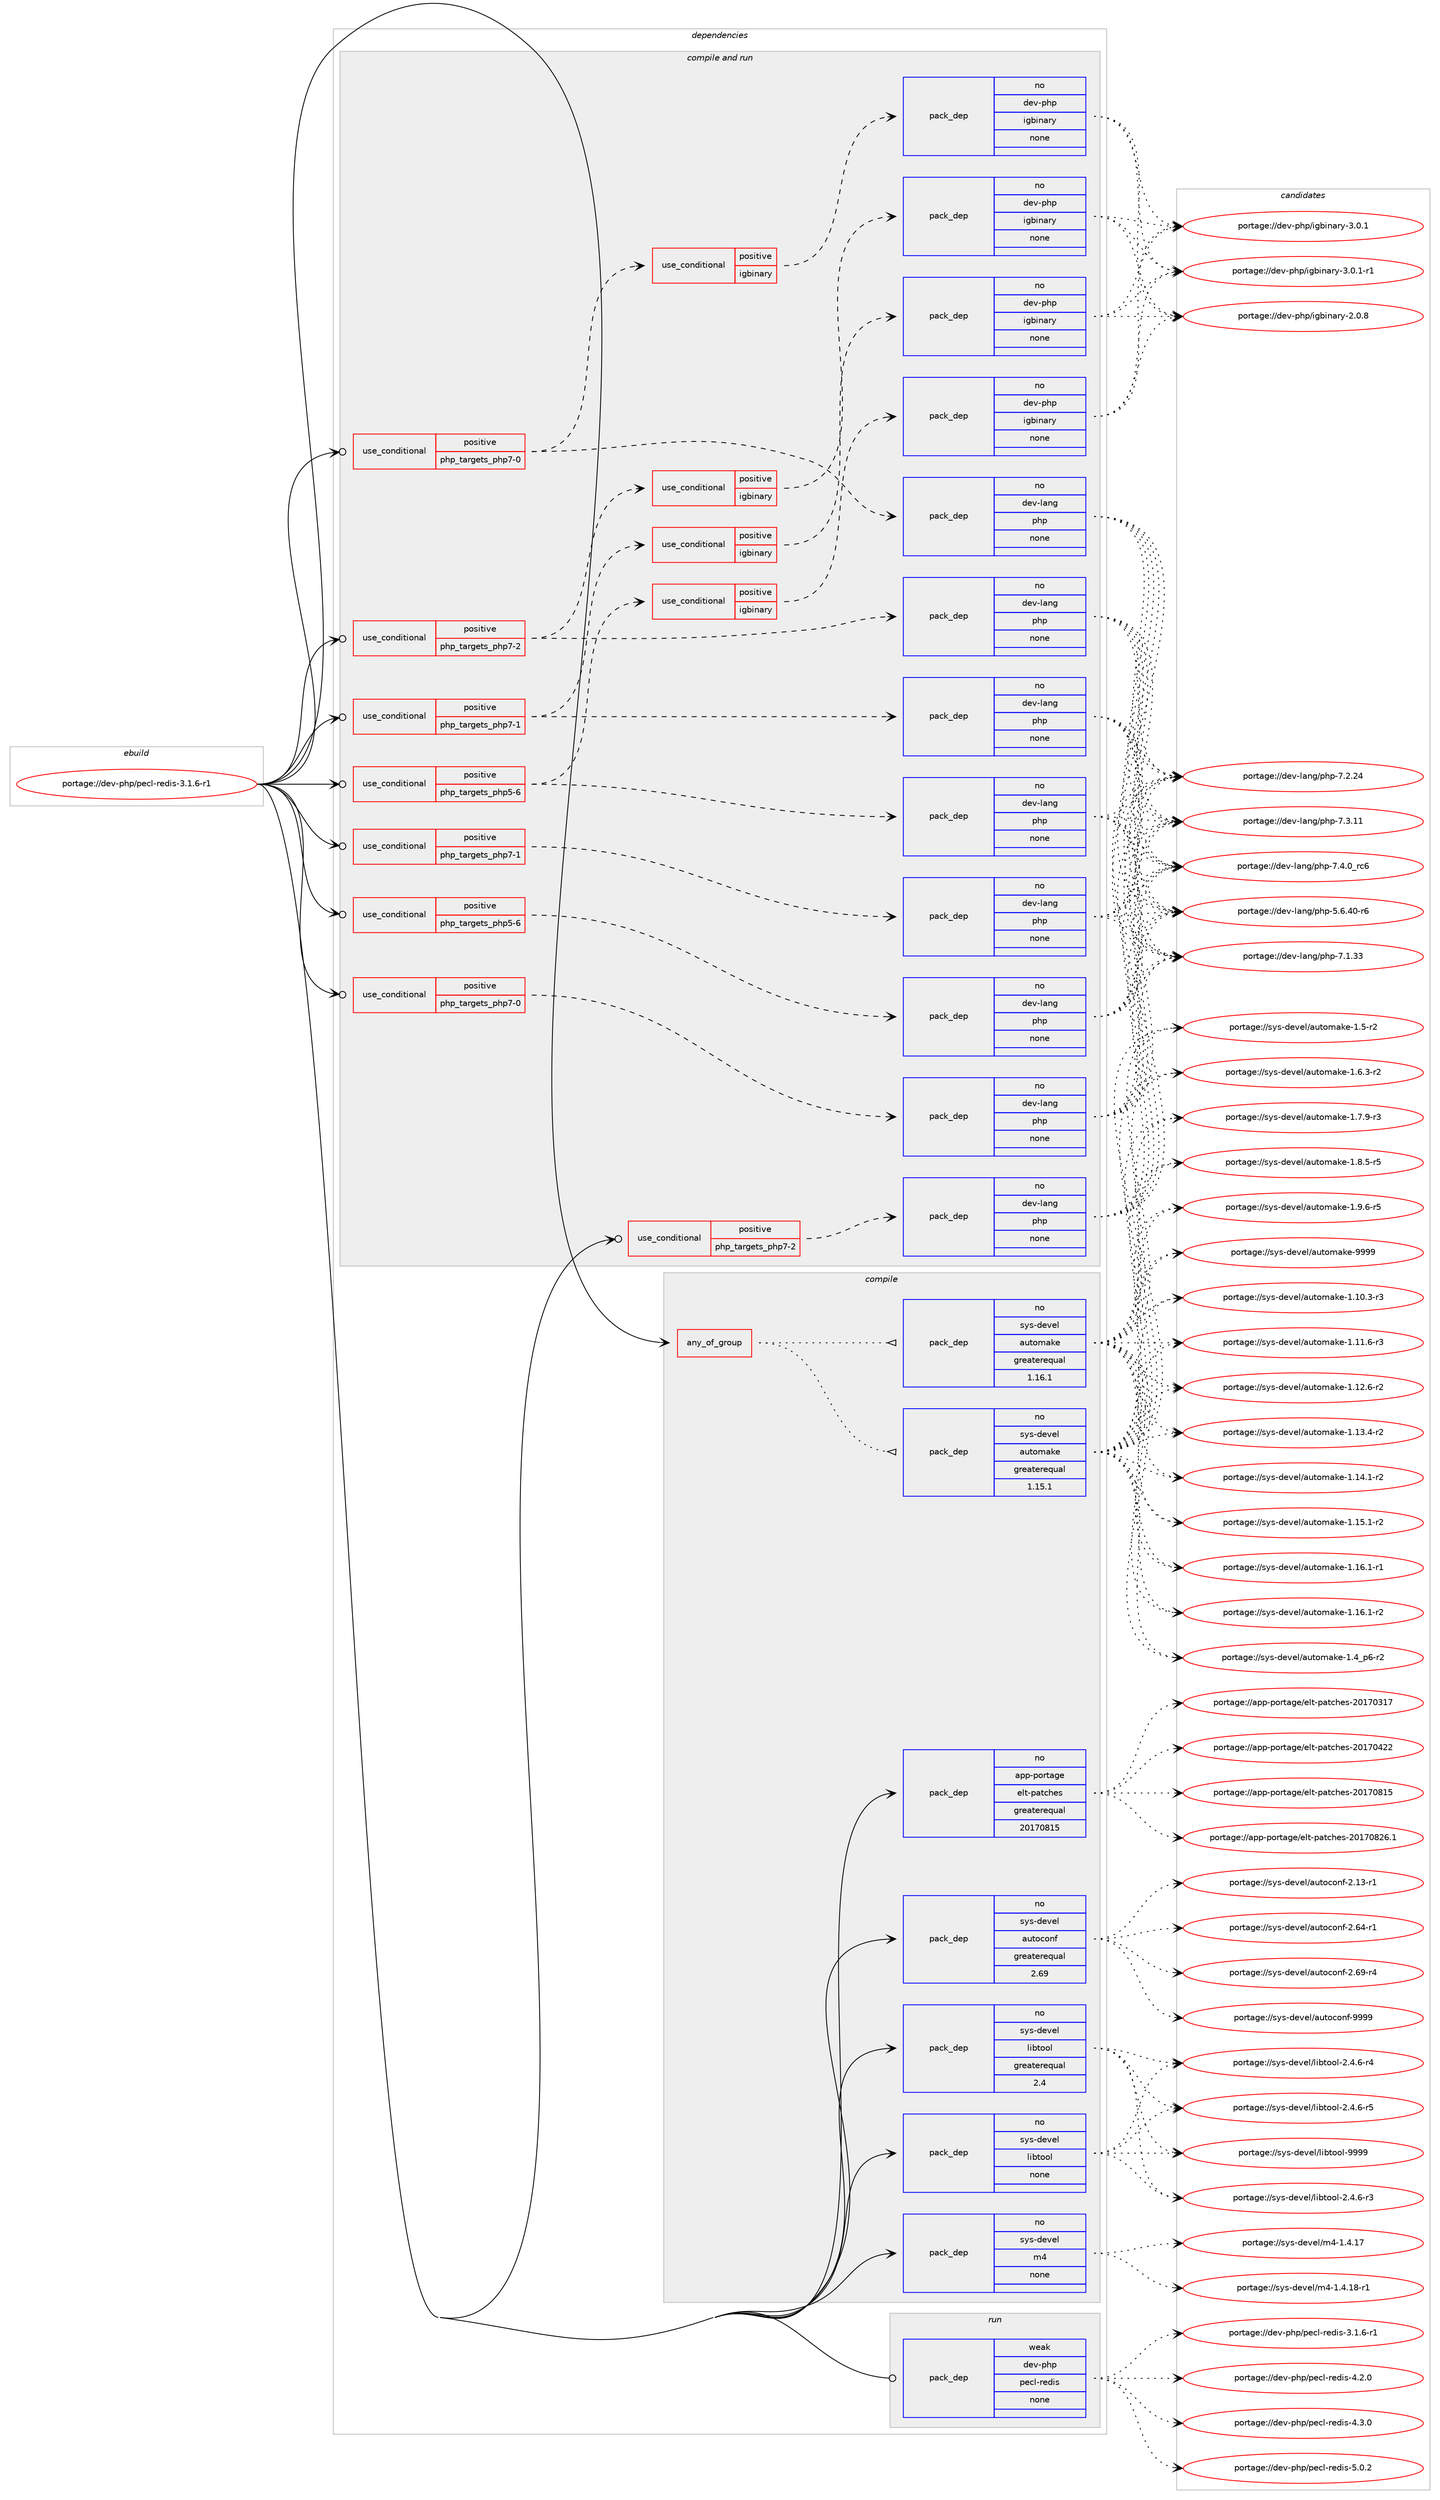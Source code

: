 digraph prolog {

# *************
# Graph options
# *************

newrank=true;
concentrate=true;
compound=true;
graph [rankdir=LR,fontname=Helvetica,fontsize=10,ranksep=1.5];#, ranksep=2.5, nodesep=0.2];
edge  [arrowhead=vee];
node  [fontname=Helvetica,fontsize=10];

# **********
# The ebuild
# **********

subgraph cluster_leftcol {
color=gray;
rank=same;
label=<<i>ebuild</i>>;
id [label="portage://dev-php/pecl-redis-3.1.6-r1", color=red, width=4, href="../dev-php/pecl-redis-3.1.6-r1.svg"];
}

# ****************
# The dependencies
# ****************

subgraph cluster_midcol {
color=gray;
label=<<i>dependencies</i>>;
subgraph cluster_compile {
fillcolor="#eeeeee";
style=filled;
label=<<i>compile</i>>;
subgraph any3199 {
dependency126012 [label=<<TABLE BORDER="0" CELLBORDER="1" CELLSPACING="0" CELLPADDING="4"><TR><TD CELLPADDING="10">any_of_group</TD></TR></TABLE>>, shape=none, color=red];subgraph pack98268 {
dependency126013 [label=<<TABLE BORDER="0" CELLBORDER="1" CELLSPACING="0" CELLPADDING="4" WIDTH="220"><TR><TD ROWSPAN="6" CELLPADDING="30">pack_dep</TD></TR><TR><TD WIDTH="110">no</TD></TR><TR><TD>sys-devel</TD></TR><TR><TD>automake</TD></TR><TR><TD>greaterequal</TD></TR><TR><TD>1.16.1</TD></TR></TABLE>>, shape=none, color=blue];
}
dependency126012:e -> dependency126013:w [weight=20,style="dotted",arrowhead="oinv"];
subgraph pack98269 {
dependency126014 [label=<<TABLE BORDER="0" CELLBORDER="1" CELLSPACING="0" CELLPADDING="4" WIDTH="220"><TR><TD ROWSPAN="6" CELLPADDING="30">pack_dep</TD></TR><TR><TD WIDTH="110">no</TD></TR><TR><TD>sys-devel</TD></TR><TR><TD>automake</TD></TR><TR><TD>greaterequal</TD></TR><TR><TD>1.15.1</TD></TR></TABLE>>, shape=none, color=blue];
}
dependency126012:e -> dependency126014:w [weight=20,style="dotted",arrowhead="oinv"];
}
id:e -> dependency126012:w [weight=20,style="solid",arrowhead="vee"];
subgraph pack98270 {
dependency126015 [label=<<TABLE BORDER="0" CELLBORDER="1" CELLSPACING="0" CELLPADDING="4" WIDTH="220"><TR><TD ROWSPAN="6" CELLPADDING="30">pack_dep</TD></TR><TR><TD WIDTH="110">no</TD></TR><TR><TD>app-portage</TD></TR><TR><TD>elt-patches</TD></TR><TR><TD>greaterequal</TD></TR><TR><TD>20170815</TD></TR></TABLE>>, shape=none, color=blue];
}
id:e -> dependency126015:w [weight=20,style="solid",arrowhead="vee"];
subgraph pack98271 {
dependency126016 [label=<<TABLE BORDER="0" CELLBORDER="1" CELLSPACING="0" CELLPADDING="4" WIDTH="220"><TR><TD ROWSPAN="6" CELLPADDING="30">pack_dep</TD></TR><TR><TD WIDTH="110">no</TD></TR><TR><TD>sys-devel</TD></TR><TR><TD>autoconf</TD></TR><TR><TD>greaterequal</TD></TR><TR><TD>2.69</TD></TR></TABLE>>, shape=none, color=blue];
}
id:e -> dependency126016:w [weight=20,style="solid",arrowhead="vee"];
subgraph pack98272 {
dependency126017 [label=<<TABLE BORDER="0" CELLBORDER="1" CELLSPACING="0" CELLPADDING="4" WIDTH="220"><TR><TD ROWSPAN="6" CELLPADDING="30">pack_dep</TD></TR><TR><TD WIDTH="110">no</TD></TR><TR><TD>sys-devel</TD></TR><TR><TD>libtool</TD></TR><TR><TD>greaterequal</TD></TR><TR><TD>2.4</TD></TR></TABLE>>, shape=none, color=blue];
}
id:e -> dependency126017:w [weight=20,style="solid",arrowhead="vee"];
subgraph pack98273 {
dependency126018 [label=<<TABLE BORDER="0" CELLBORDER="1" CELLSPACING="0" CELLPADDING="4" WIDTH="220"><TR><TD ROWSPAN="6" CELLPADDING="30">pack_dep</TD></TR><TR><TD WIDTH="110">no</TD></TR><TR><TD>sys-devel</TD></TR><TR><TD>libtool</TD></TR><TR><TD>none</TD></TR><TR><TD></TD></TR></TABLE>>, shape=none, color=blue];
}
id:e -> dependency126018:w [weight=20,style="solid",arrowhead="vee"];
subgraph pack98274 {
dependency126019 [label=<<TABLE BORDER="0" CELLBORDER="1" CELLSPACING="0" CELLPADDING="4" WIDTH="220"><TR><TD ROWSPAN="6" CELLPADDING="30">pack_dep</TD></TR><TR><TD WIDTH="110">no</TD></TR><TR><TD>sys-devel</TD></TR><TR><TD>m4</TD></TR><TR><TD>none</TD></TR><TR><TD></TD></TR></TABLE>>, shape=none, color=blue];
}
id:e -> dependency126019:w [weight=20,style="solid",arrowhead="vee"];
}
subgraph cluster_compileandrun {
fillcolor="#eeeeee";
style=filled;
label=<<i>compile and run</i>>;
subgraph cond24480 {
dependency126020 [label=<<TABLE BORDER="0" CELLBORDER="1" CELLSPACING="0" CELLPADDING="4"><TR><TD ROWSPAN="3" CELLPADDING="10">use_conditional</TD></TR><TR><TD>positive</TD></TR><TR><TD>php_targets_php5-6</TD></TR></TABLE>>, shape=none, color=red];
subgraph pack98275 {
dependency126021 [label=<<TABLE BORDER="0" CELLBORDER="1" CELLSPACING="0" CELLPADDING="4" WIDTH="220"><TR><TD ROWSPAN="6" CELLPADDING="30">pack_dep</TD></TR><TR><TD WIDTH="110">no</TD></TR><TR><TD>dev-lang</TD></TR><TR><TD>php</TD></TR><TR><TD>none</TD></TR><TR><TD></TD></TR></TABLE>>, shape=none, color=blue];
}
dependency126020:e -> dependency126021:w [weight=20,style="dashed",arrowhead="vee"];
}
id:e -> dependency126020:w [weight=20,style="solid",arrowhead="odotvee"];
subgraph cond24481 {
dependency126022 [label=<<TABLE BORDER="0" CELLBORDER="1" CELLSPACING="0" CELLPADDING="4"><TR><TD ROWSPAN="3" CELLPADDING="10">use_conditional</TD></TR><TR><TD>positive</TD></TR><TR><TD>php_targets_php5-6</TD></TR></TABLE>>, shape=none, color=red];
subgraph pack98276 {
dependency126023 [label=<<TABLE BORDER="0" CELLBORDER="1" CELLSPACING="0" CELLPADDING="4" WIDTH="220"><TR><TD ROWSPAN="6" CELLPADDING="30">pack_dep</TD></TR><TR><TD WIDTH="110">no</TD></TR><TR><TD>dev-lang</TD></TR><TR><TD>php</TD></TR><TR><TD>none</TD></TR><TR><TD></TD></TR></TABLE>>, shape=none, color=blue];
}
dependency126022:e -> dependency126023:w [weight=20,style="dashed",arrowhead="vee"];
subgraph cond24482 {
dependency126024 [label=<<TABLE BORDER="0" CELLBORDER="1" CELLSPACING="0" CELLPADDING="4"><TR><TD ROWSPAN="3" CELLPADDING="10">use_conditional</TD></TR><TR><TD>positive</TD></TR><TR><TD>igbinary</TD></TR></TABLE>>, shape=none, color=red];
subgraph pack98277 {
dependency126025 [label=<<TABLE BORDER="0" CELLBORDER="1" CELLSPACING="0" CELLPADDING="4" WIDTH="220"><TR><TD ROWSPAN="6" CELLPADDING="30">pack_dep</TD></TR><TR><TD WIDTH="110">no</TD></TR><TR><TD>dev-php</TD></TR><TR><TD>igbinary</TD></TR><TR><TD>none</TD></TR><TR><TD></TD></TR></TABLE>>, shape=none, color=blue];
}
dependency126024:e -> dependency126025:w [weight=20,style="dashed",arrowhead="vee"];
}
dependency126022:e -> dependency126024:w [weight=20,style="dashed",arrowhead="vee"];
}
id:e -> dependency126022:w [weight=20,style="solid",arrowhead="odotvee"];
subgraph cond24483 {
dependency126026 [label=<<TABLE BORDER="0" CELLBORDER="1" CELLSPACING="0" CELLPADDING="4"><TR><TD ROWSPAN="3" CELLPADDING="10">use_conditional</TD></TR><TR><TD>positive</TD></TR><TR><TD>php_targets_php7-0</TD></TR></TABLE>>, shape=none, color=red];
subgraph pack98278 {
dependency126027 [label=<<TABLE BORDER="0" CELLBORDER="1" CELLSPACING="0" CELLPADDING="4" WIDTH="220"><TR><TD ROWSPAN="6" CELLPADDING="30">pack_dep</TD></TR><TR><TD WIDTH="110">no</TD></TR><TR><TD>dev-lang</TD></TR><TR><TD>php</TD></TR><TR><TD>none</TD></TR><TR><TD></TD></TR></TABLE>>, shape=none, color=blue];
}
dependency126026:e -> dependency126027:w [weight=20,style="dashed",arrowhead="vee"];
}
id:e -> dependency126026:w [weight=20,style="solid",arrowhead="odotvee"];
subgraph cond24484 {
dependency126028 [label=<<TABLE BORDER="0" CELLBORDER="1" CELLSPACING="0" CELLPADDING="4"><TR><TD ROWSPAN="3" CELLPADDING="10">use_conditional</TD></TR><TR><TD>positive</TD></TR><TR><TD>php_targets_php7-0</TD></TR></TABLE>>, shape=none, color=red];
subgraph pack98279 {
dependency126029 [label=<<TABLE BORDER="0" CELLBORDER="1" CELLSPACING="0" CELLPADDING="4" WIDTH="220"><TR><TD ROWSPAN="6" CELLPADDING="30">pack_dep</TD></TR><TR><TD WIDTH="110">no</TD></TR><TR><TD>dev-lang</TD></TR><TR><TD>php</TD></TR><TR><TD>none</TD></TR><TR><TD></TD></TR></TABLE>>, shape=none, color=blue];
}
dependency126028:e -> dependency126029:w [weight=20,style="dashed",arrowhead="vee"];
subgraph cond24485 {
dependency126030 [label=<<TABLE BORDER="0" CELLBORDER="1" CELLSPACING="0" CELLPADDING="4"><TR><TD ROWSPAN="3" CELLPADDING="10">use_conditional</TD></TR><TR><TD>positive</TD></TR><TR><TD>igbinary</TD></TR></TABLE>>, shape=none, color=red];
subgraph pack98280 {
dependency126031 [label=<<TABLE BORDER="0" CELLBORDER="1" CELLSPACING="0" CELLPADDING="4" WIDTH="220"><TR><TD ROWSPAN="6" CELLPADDING="30">pack_dep</TD></TR><TR><TD WIDTH="110">no</TD></TR><TR><TD>dev-php</TD></TR><TR><TD>igbinary</TD></TR><TR><TD>none</TD></TR><TR><TD></TD></TR></TABLE>>, shape=none, color=blue];
}
dependency126030:e -> dependency126031:w [weight=20,style="dashed",arrowhead="vee"];
}
dependency126028:e -> dependency126030:w [weight=20,style="dashed",arrowhead="vee"];
}
id:e -> dependency126028:w [weight=20,style="solid",arrowhead="odotvee"];
subgraph cond24486 {
dependency126032 [label=<<TABLE BORDER="0" CELLBORDER="1" CELLSPACING="0" CELLPADDING="4"><TR><TD ROWSPAN="3" CELLPADDING="10">use_conditional</TD></TR><TR><TD>positive</TD></TR><TR><TD>php_targets_php7-1</TD></TR></TABLE>>, shape=none, color=red];
subgraph pack98281 {
dependency126033 [label=<<TABLE BORDER="0" CELLBORDER="1" CELLSPACING="0" CELLPADDING="4" WIDTH="220"><TR><TD ROWSPAN="6" CELLPADDING="30">pack_dep</TD></TR><TR><TD WIDTH="110">no</TD></TR><TR><TD>dev-lang</TD></TR><TR><TD>php</TD></TR><TR><TD>none</TD></TR><TR><TD></TD></TR></TABLE>>, shape=none, color=blue];
}
dependency126032:e -> dependency126033:w [weight=20,style="dashed",arrowhead="vee"];
}
id:e -> dependency126032:w [weight=20,style="solid",arrowhead="odotvee"];
subgraph cond24487 {
dependency126034 [label=<<TABLE BORDER="0" CELLBORDER="1" CELLSPACING="0" CELLPADDING="4"><TR><TD ROWSPAN="3" CELLPADDING="10">use_conditional</TD></TR><TR><TD>positive</TD></TR><TR><TD>php_targets_php7-1</TD></TR></TABLE>>, shape=none, color=red];
subgraph pack98282 {
dependency126035 [label=<<TABLE BORDER="0" CELLBORDER="1" CELLSPACING="0" CELLPADDING="4" WIDTH="220"><TR><TD ROWSPAN="6" CELLPADDING="30">pack_dep</TD></TR><TR><TD WIDTH="110">no</TD></TR><TR><TD>dev-lang</TD></TR><TR><TD>php</TD></TR><TR><TD>none</TD></TR><TR><TD></TD></TR></TABLE>>, shape=none, color=blue];
}
dependency126034:e -> dependency126035:w [weight=20,style="dashed",arrowhead="vee"];
subgraph cond24488 {
dependency126036 [label=<<TABLE BORDER="0" CELLBORDER="1" CELLSPACING="0" CELLPADDING="4"><TR><TD ROWSPAN="3" CELLPADDING="10">use_conditional</TD></TR><TR><TD>positive</TD></TR><TR><TD>igbinary</TD></TR></TABLE>>, shape=none, color=red];
subgraph pack98283 {
dependency126037 [label=<<TABLE BORDER="0" CELLBORDER="1" CELLSPACING="0" CELLPADDING="4" WIDTH="220"><TR><TD ROWSPAN="6" CELLPADDING="30">pack_dep</TD></TR><TR><TD WIDTH="110">no</TD></TR><TR><TD>dev-php</TD></TR><TR><TD>igbinary</TD></TR><TR><TD>none</TD></TR><TR><TD></TD></TR></TABLE>>, shape=none, color=blue];
}
dependency126036:e -> dependency126037:w [weight=20,style="dashed",arrowhead="vee"];
}
dependency126034:e -> dependency126036:w [weight=20,style="dashed",arrowhead="vee"];
}
id:e -> dependency126034:w [weight=20,style="solid",arrowhead="odotvee"];
subgraph cond24489 {
dependency126038 [label=<<TABLE BORDER="0" CELLBORDER="1" CELLSPACING="0" CELLPADDING="4"><TR><TD ROWSPAN="3" CELLPADDING="10">use_conditional</TD></TR><TR><TD>positive</TD></TR><TR><TD>php_targets_php7-2</TD></TR></TABLE>>, shape=none, color=red];
subgraph pack98284 {
dependency126039 [label=<<TABLE BORDER="0" CELLBORDER="1" CELLSPACING="0" CELLPADDING="4" WIDTH="220"><TR><TD ROWSPAN="6" CELLPADDING="30">pack_dep</TD></TR><TR><TD WIDTH="110">no</TD></TR><TR><TD>dev-lang</TD></TR><TR><TD>php</TD></TR><TR><TD>none</TD></TR><TR><TD></TD></TR></TABLE>>, shape=none, color=blue];
}
dependency126038:e -> dependency126039:w [weight=20,style="dashed",arrowhead="vee"];
}
id:e -> dependency126038:w [weight=20,style="solid",arrowhead="odotvee"];
subgraph cond24490 {
dependency126040 [label=<<TABLE BORDER="0" CELLBORDER="1" CELLSPACING="0" CELLPADDING="4"><TR><TD ROWSPAN="3" CELLPADDING="10">use_conditional</TD></TR><TR><TD>positive</TD></TR><TR><TD>php_targets_php7-2</TD></TR></TABLE>>, shape=none, color=red];
subgraph pack98285 {
dependency126041 [label=<<TABLE BORDER="0" CELLBORDER="1" CELLSPACING="0" CELLPADDING="4" WIDTH="220"><TR><TD ROWSPAN="6" CELLPADDING="30">pack_dep</TD></TR><TR><TD WIDTH="110">no</TD></TR><TR><TD>dev-lang</TD></TR><TR><TD>php</TD></TR><TR><TD>none</TD></TR><TR><TD></TD></TR></TABLE>>, shape=none, color=blue];
}
dependency126040:e -> dependency126041:w [weight=20,style="dashed",arrowhead="vee"];
subgraph cond24491 {
dependency126042 [label=<<TABLE BORDER="0" CELLBORDER="1" CELLSPACING="0" CELLPADDING="4"><TR><TD ROWSPAN="3" CELLPADDING="10">use_conditional</TD></TR><TR><TD>positive</TD></TR><TR><TD>igbinary</TD></TR></TABLE>>, shape=none, color=red];
subgraph pack98286 {
dependency126043 [label=<<TABLE BORDER="0" CELLBORDER="1" CELLSPACING="0" CELLPADDING="4" WIDTH="220"><TR><TD ROWSPAN="6" CELLPADDING="30">pack_dep</TD></TR><TR><TD WIDTH="110">no</TD></TR><TR><TD>dev-php</TD></TR><TR><TD>igbinary</TD></TR><TR><TD>none</TD></TR><TR><TD></TD></TR></TABLE>>, shape=none, color=blue];
}
dependency126042:e -> dependency126043:w [weight=20,style="dashed",arrowhead="vee"];
}
dependency126040:e -> dependency126042:w [weight=20,style="dashed",arrowhead="vee"];
}
id:e -> dependency126040:w [weight=20,style="solid",arrowhead="odotvee"];
}
subgraph cluster_run {
fillcolor="#eeeeee";
style=filled;
label=<<i>run</i>>;
subgraph pack98287 {
dependency126044 [label=<<TABLE BORDER="0" CELLBORDER="1" CELLSPACING="0" CELLPADDING="4" WIDTH="220"><TR><TD ROWSPAN="6" CELLPADDING="30">pack_dep</TD></TR><TR><TD WIDTH="110">weak</TD></TR><TR><TD>dev-php</TD></TR><TR><TD>pecl-redis</TD></TR><TR><TD>none</TD></TR><TR><TD></TD></TR></TABLE>>, shape=none, color=blue];
}
id:e -> dependency126044:w [weight=20,style="solid",arrowhead="odot"];
}
}

# **************
# The candidates
# **************

subgraph cluster_choices {
rank=same;
color=gray;
label=<<i>candidates</i>>;

subgraph choice98268 {
color=black;
nodesep=1;
choiceportage11512111545100101118101108479711711611110997107101454946494846514511451 [label="portage://sys-devel/automake-1.10.3-r3", color=red, width=4,href="../sys-devel/automake-1.10.3-r3.svg"];
choiceportage11512111545100101118101108479711711611110997107101454946494946544511451 [label="portage://sys-devel/automake-1.11.6-r3", color=red, width=4,href="../sys-devel/automake-1.11.6-r3.svg"];
choiceportage11512111545100101118101108479711711611110997107101454946495046544511450 [label="portage://sys-devel/automake-1.12.6-r2", color=red, width=4,href="../sys-devel/automake-1.12.6-r2.svg"];
choiceportage11512111545100101118101108479711711611110997107101454946495146524511450 [label="portage://sys-devel/automake-1.13.4-r2", color=red, width=4,href="../sys-devel/automake-1.13.4-r2.svg"];
choiceportage11512111545100101118101108479711711611110997107101454946495246494511450 [label="portage://sys-devel/automake-1.14.1-r2", color=red, width=4,href="../sys-devel/automake-1.14.1-r2.svg"];
choiceportage11512111545100101118101108479711711611110997107101454946495346494511450 [label="portage://sys-devel/automake-1.15.1-r2", color=red, width=4,href="../sys-devel/automake-1.15.1-r2.svg"];
choiceportage11512111545100101118101108479711711611110997107101454946495446494511449 [label="portage://sys-devel/automake-1.16.1-r1", color=red, width=4,href="../sys-devel/automake-1.16.1-r1.svg"];
choiceportage11512111545100101118101108479711711611110997107101454946495446494511450 [label="portage://sys-devel/automake-1.16.1-r2", color=red, width=4,href="../sys-devel/automake-1.16.1-r2.svg"];
choiceportage115121115451001011181011084797117116111109971071014549465295112544511450 [label="portage://sys-devel/automake-1.4_p6-r2", color=red, width=4,href="../sys-devel/automake-1.4_p6-r2.svg"];
choiceportage11512111545100101118101108479711711611110997107101454946534511450 [label="portage://sys-devel/automake-1.5-r2", color=red, width=4,href="../sys-devel/automake-1.5-r2.svg"];
choiceportage115121115451001011181011084797117116111109971071014549465446514511450 [label="portage://sys-devel/automake-1.6.3-r2", color=red, width=4,href="../sys-devel/automake-1.6.3-r2.svg"];
choiceportage115121115451001011181011084797117116111109971071014549465546574511451 [label="portage://sys-devel/automake-1.7.9-r3", color=red, width=4,href="../sys-devel/automake-1.7.9-r3.svg"];
choiceportage115121115451001011181011084797117116111109971071014549465646534511453 [label="portage://sys-devel/automake-1.8.5-r5", color=red, width=4,href="../sys-devel/automake-1.8.5-r5.svg"];
choiceportage115121115451001011181011084797117116111109971071014549465746544511453 [label="portage://sys-devel/automake-1.9.6-r5", color=red, width=4,href="../sys-devel/automake-1.9.6-r5.svg"];
choiceportage115121115451001011181011084797117116111109971071014557575757 [label="portage://sys-devel/automake-9999", color=red, width=4,href="../sys-devel/automake-9999.svg"];
dependency126013:e -> choiceportage11512111545100101118101108479711711611110997107101454946494846514511451:w [style=dotted,weight="100"];
dependency126013:e -> choiceportage11512111545100101118101108479711711611110997107101454946494946544511451:w [style=dotted,weight="100"];
dependency126013:e -> choiceportage11512111545100101118101108479711711611110997107101454946495046544511450:w [style=dotted,weight="100"];
dependency126013:e -> choiceportage11512111545100101118101108479711711611110997107101454946495146524511450:w [style=dotted,weight="100"];
dependency126013:e -> choiceportage11512111545100101118101108479711711611110997107101454946495246494511450:w [style=dotted,weight="100"];
dependency126013:e -> choiceportage11512111545100101118101108479711711611110997107101454946495346494511450:w [style=dotted,weight="100"];
dependency126013:e -> choiceportage11512111545100101118101108479711711611110997107101454946495446494511449:w [style=dotted,weight="100"];
dependency126013:e -> choiceportage11512111545100101118101108479711711611110997107101454946495446494511450:w [style=dotted,weight="100"];
dependency126013:e -> choiceportage115121115451001011181011084797117116111109971071014549465295112544511450:w [style=dotted,weight="100"];
dependency126013:e -> choiceportage11512111545100101118101108479711711611110997107101454946534511450:w [style=dotted,weight="100"];
dependency126013:e -> choiceportage115121115451001011181011084797117116111109971071014549465446514511450:w [style=dotted,weight="100"];
dependency126013:e -> choiceportage115121115451001011181011084797117116111109971071014549465546574511451:w [style=dotted,weight="100"];
dependency126013:e -> choiceportage115121115451001011181011084797117116111109971071014549465646534511453:w [style=dotted,weight="100"];
dependency126013:e -> choiceportage115121115451001011181011084797117116111109971071014549465746544511453:w [style=dotted,weight="100"];
dependency126013:e -> choiceportage115121115451001011181011084797117116111109971071014557575757:w [style=dotted,weight="100"];
}
subgraph choice98269 {
color=black;
nodesep=1;
choiceportage11512111545100101118101108479711711611110997107101454946494846514511451 [label="portage://sys-devel/automake-1.10.3-r3", color=red, width=4,href="../sys-devel/automake-1.10.3-r3.svg"];
choiceportage11512111545100101118101108479711711611110997107101454946494946544511451 [label="portage://sys-devel/automake-1.11.6-r3", color=red, width=4,href="../sys-devel/automake-1.11.6-r3.svg"];
choiceportage11512111545100101118101108479711711611110997107101454946495046544511450 [label="portage://sys-devel/automake-1.12.6-r2", color=red, width=4,href="../sys-devel/automake-1.12.6-r2.svg"];
choiceportage11512111545100101118101108479711711611110997107101454946495146524511450 [label="portage://sys-devel/automake-1.13.4-r2", color=red, width=4,href="../sys-devel/automake-1.13.4-r2.svg"];
choiceportage11512111545100101118101108479711711611110997107101454946495246494511450 [label="portage://sys-devel/automake-1.14.1-r2", color=red, width=4,href="../sys-devel/automake-1.14.1-r2.svg"];
choiceportage11512111545100101118101108479711711611110997107101454946495346494511450 [label="portage://sys-devel/automake-1.15.1-r2", color=red, width=4,href="../sys-devel/automake-1.15.1-r2.svg"];
choiceportage11512111545100101118101108479711711611110997107101454946495446494511449 [label="portage://sys-devel/automake-1.16.1-r1", color=red, width=4,href="../sys-devel/automake-1.16.1-r1.svg"];
choiceportage11512111545100101118101108479711711611110997107101454946495446494511450 [label="portage://sys-devel/automake-1.16.1-r2", color=red, width=4,href="../sys-devel/automake-1.16.1-r2.svg"];
choiceportage115121115451001011181011084797117116111109971071014549465295112544511450 [label="portage://sys-devel/automake-1.4_p6-r2", color=red, width=4,href="../sys-devel/automake-1.4_p6-r2.svg"];
choiceportage11512111545100101118101108479711711611110997107101454946534511450 [label="portage://sys-devel/automake-1.5-r2", color=red, width=4,href="../sys-devel/automake-1.5-r2.svg"];
choiceportage115121115451001011181011084797117116111109971071014549465446514511450 [label="portage://sys-devel/automake-1.6.3-r2", color=red, width=4,href="../sys-devel/automake-1.6.3-r2.svg"];
choiceportage115121115451001011181011084797117116111109971071014549465546574511451 [label="portage://sys-devel/automake-1.7.9-r3", color=red, width=4,href="../sys-devel/automake-1.7.9-r3.svg"];
choiceportage115121115451001011181011084797117116111109971071014549465646534511453 [label="portage://sys-devel/automake-1.8.5-r5", color=red, width=4,href="../sys-devel/automake-1.8.5-r5.svg"];
choiceportage115121115451001011181011084797117116111109971071014549465746544511453 [label="portage://sys-devel/automake-1.9.6-r5", color=red, width=4,href="../sys-devel/automake-1.9.6-r5.svg"];
choiceportage115121115451001011181011084797117116111109971071014557575757 [label="portage://sys-devel/automake-9999", color=red, width=4,href="../sys-devel/automake-9999.svg"];
dependency126014:e -> choiceportage11512111545100101118101108479711711611110997107101454946494846514511451:w [style=dotted,weight="100"];
dependency126014:e -> choiceportage11512111545100101118101108479711711611110997107101454946494946544511451:w [style=dotted,weight="100"];
dependency126014:e -> choiceportage11512111545100101118101108479711711611110997107101454946495046544511450:w [style=dotted,weight="100"];
dependency126014:e -> choiceportage11512111545100101118101108479711711611110997107101454946495146524511450:w [style=dotted,weight="100"];
dependency126014:e -> choiceportage11512111545100101118101108479711711611110997107101454946495246494511450:w [style=dotted,weight="100"];
dependency126014:e -> choiceportage11512111545100101118101108479711711611110997107101454946495346494511450:w [style=dotted,weight="100"];
dependency126014:e -> choiceportage11512111545100101118101108479711711611110997107101454946495446494511449:w [style=dotted,weight="100"];
dependency126014:e -> choiceportage11512111545100101118101108479711711611110997107101454946495446494511450:w [style=dotted,weight="100"];
dependency126014:e -> choiceportage115121115451001011181011084797117116111109971071014549465295112544511450:w [style=dotted,weight="100"];
dependency126014:e -> choiceportage11512111545100101118101108479711711611110997107101454946534511450:w [style=dotted,weight="100"];
dependency126014:e -> choiceportage115121115451001011181011084797117116111109971071014549465446514511450:w [style=dotted,weight="100"];
dependency126014:e -> choiceportage115121115451001011181011084797117116111109971071014549465546574511451:w [style=dotted,weight="100"];
dependency126014:e -> choiceportage115121115451001011181011084797117116111109971071014549465646534511453:w [style=dotted,weight="100"];
dependency126014:e -> choiceportage115121115451001011181011084797117116111109971071014549465746544511453:w [style=dotted,weight="100"];
dependency126014:e -> choiceportage115121115451001011181011084797117116111109971071014557575757:w [style=dotted,weight="100"];
}
subgraph choice98270 {
color=black;
nodesep=1;
choiceportage97112112451121111141169710310147101108116451129711699104101115455048495548514955 [label="portage://app-portage/elt-patches-20170317", color=red, width=4,href="../app-portage/elt-patches-20170317.svg"];
choiceportage97112112451121111141169710310147101108116451129711699104101115455048495548525050 [label="portage://app-portage/elt-patches-20170422", color=red, width=4,href="../app-portage/elt-patches-20170422.svg"];
choiceportage97112112451121111141169710310147101108116451129711699104101115455048495548564953 [label="portage://app-portage/elt-patches-20170815", color=red, width=4,href="../app-portage/elt-patches-20170815.svg"];
choiceportage971121124511211111411697103101471011081164511297116991041011154550484955485650544649 [label="portage://app-portage/elt-patches-20170826.1", color=red, width=4,href="../app-portage/elt-patches-20170826.1.svg"];
dependency126015:e -> choiceportage97112112451121111141169710310147101108116451129711699104101115455048495548514955:w [style=dotted,weight="100"];
dependency126015:e -> choiceportage97112112451121111141169710310147101108116451129711699104101115455048495548525050:w [style=dotted,weight="100"];
dependency126015:e -> choiceportage97112112451121111141169710310147101108116451129711699104101115455048495548564953:w [style=dotted,weight="100"];
dependency126015:e -> choiceportage971121124511211111411697103101471011081164511297116991041011154550484955485650544649:w [style=dotted,weight="100"];
}
subgraph choice98271 {
color=black;
nodesep=1;
choiceportage1151211154510010111810110847971171161119911111010245504649514511449 [label="portage://sys-devel/autoconf-2.13-r1", color=red, width=4,href="../sys-devel/autoconf-2.13-r1.svg"];
choiceportage1151211154510010111810110847971171161119911111010245504654524511449 [label="portage://sys-devel/autoconf-2.64-r1", color=red, width=4,href="../sys-devel/autoconf-2.64-r1.svg"];
choiceportage1151211154510010111810110847971171161119911111010245504654574511452 [label="portage://sys-devel/autoconf-2.69-r4", color=red, width=4,href="../sys-devel/autoconf-2.69-r4.svg"];
choiceportage115121115451001011181011084797117116111991111101024557575757 [label="portage://sys-devel/autoconf-9999", color=red, width=4,href="../sys-devel/autoconf-9999.svg"];
dependency126016:e -> choiceportage1151211154510010111810110847971171161119911111010245504649514511449:w [style=dotted,weight="100"];
dependency126016:e -> choiceportage1151211154510010111810110847971171161119911111010245504654524511449:w [style=dotted,weight="100"];
dependency126016:e -> choiceportage1151211154510010111810110847971171161119911111010245504654574511452:w [style=dotted,weight="100"];
dependency126016:e -> choiceportage115121115451001011181011084797117116111991111101024557575757:w [style=dotted,weight="100"];
}
subgraph choice98272 {
color=black;
nodesep=1;
choiceportage1151211154510010111810110847108105981161111111084550465246544511451 [label="portage://sys-devel/libtool-2.4.6-r3", color=red, width=4,href="../sys-devel/libtool-2.4.6-r3.svg"];
choiceportage1151211154510010111810110847108105981161111111084550465246544511452 [label="portage://sys-devel/libtool-2.4.6-r4", color=red, width=4,href="../sys-devel/libtool-2.4.6-r4.svg"];
choiceportage1151211154510010111810110847108105981161111111084550465246544511453 [label="portage://sys-devel/libtool-2.4.6-r5", color=red, width=4,href="../sys-devel/libtool-2.4.6-r5.svg"];
choiceportage1151211154510010111810110847108105981161111111084557575757 [label="portage://sys-devel/libtool-9999", color=red, width=4,href="../sys-devel/libtool-9999.svg"];
dependency126017:e -> choiceportage1151211154510010111810110847108105981161111111084550465246544511451:w [style=dotted,weight="100"];
dependency126017:e -> choiceportage1151211154510010111810110847108105981161111111084550465246544511452:w [style=dotted,weight="100"];
dependency126017:e -> choiceportage1151211154510010111810110847108105981161111111084550465246544511453:w [style=dotted,weight="100"];
dependency126017:e -> choiceportage1151211154510010111810110847108105981161111111084557575757:w [style=dotted,weight="100"];
}
subgraph choice98273 {
color=black;
nodesep=1;
choiceportage1151211154510010111810110847108105981161111111084550465246544511451 [label="portage://sys-devel/libtool-2.4.6-r3", color=red, width=4,href="../sys-devel/libtool-2.4.6-r3.svg"];
choiceportage1151211154510010111810110847108105981161111111084550465246544511452 [label="portage://sys-devel/libtool-2.4.6-r4", color=red, width=4,href="../sys-devel/libtool-2.4.6-r4.svg"];
choiceportage1151211154510010111810110847108105981161111111084550465246544511453 [label="portage://sys-devel/libtool-2.4.6-r5", color=red, width=4,href="../sys-devel/libtool-2.4.6-r5.svg"];
choiceportage1151211154510010111810110847108105981161111111084557575757 [label="portage://sys-devel/libtool-9999", color=red, width=4,href="../sys-devel/libtool-9999.svg"];
dependency126018:e -> choiceportage1151211154510010111810110847108105981161111111084550465246544511451:w [style=dotted,weight="100"];
dependency126018:e -> choiceportage1151211154510010111810110847108105981161111111084550465246544511452:w [style=dotted,weight="100"];
dependency126018:e -> choiceportage1151211154510010111810110847108105981161111111084550465246544511453:w [style=dotted,weight="100"];
dependency126018:e -> choiceportage1151211154510010111810110847108105981161111111084557575757:w [style=dotted,weight="100"];
}
subgraph choice98274 {
color=black;
nodesep=1;
choiceportage11512111545100101118101108471095245494652464955 [label="portage://sys-devel/m4-1.4.17", color=red, width=4,href="../sys-devel/m4-1.4.17.svg"];
choiceportage115121115451001011181011084710952454946524649564511449 [label="portage://sys-devel/m4-1.4.18-r1", color=red, width=4,href="../sys-devel/m4-1.4.18-r1.svg"];
dependency126019:e -> choiceportage11512111545100101118101108471095245494652464955:w [style=dotted,weight="100"];
dependency126019:e -> choiceportage115121115451001011181011084710952454946524649564511449:w [style=dotted,weight="100"];
}
subgraph choice98275 {
color=black;
nodesep=1;
choiceportage100101118451089711010347112104112455346544652484511454 [label="portage://dev-lang/php-5.6.40-r6", color=red, width=4,href="../dev-lang/php-5.6.40-r6.svg"];
choiceportage10010111845108971101034711210411245554649465151 [label="portage://dev-lang/php-7.1.33", color=red, width=4,href="../dev-lang/php-7.1.33.svg"];
choiceportage10010111845108971101034711210411245554650465052 [label="portage://dev-lang/php-7.2.24", color=red, width=4,href="../dev-lang/php-7.2.24.svg"];
choiceportage10010111845108971101034711210411245554651464949 [label="portage://dev-lang/php-7.3.11", color=red, width=4,href="../dev-lang/php-7.3.11.svg"];
choiceportage100101118451089711010347112104112455546524648951149954 [label="portage://dev-lang/php-7.4.0_rc6", color=red, width=4,href="../dev-lang/php-7.4.0_rc6.svg"];
dependency126021:e -> choiceportage100101118451089711010347112104112455346544652484511454:w [style=dotted,weight="100"];
dependency126021:e -> choiceportage10010111845108971101034711210411245554649465151:w [style=dotted,weight="100"];
dependency126021:e -> choiceportage10010111845108971101034711210411245554650465052:w [style=dotted,weight="100"];
dependency126021:e -> choiceportage10010111845108971101034711210411245554651464949:w [style=dotted,weight="100"];
dependency126021:e -> choiceportage100101118451089711010347112104112455546524648951149954:w [style=dotted,weight="100"];
}
subgraph choice98276 {
color=black;
nodesep=1;
choiceportage100101118451089711010347112104112455346544652484511454 [label="portage://dev-lang/php-5.6.40-r6", color=red, width=4,href="../dev-lang/php-5.6.40-r6.svg"];
choiceportage10010111845108971101034711210411245554649465151 [label="portage://dev-lang/php-7.1.33", color=red, width=4,href="../dev-lang/php-7.1.33.svg"];
choiceportage10010111845108971101034711210411245554650465052 [label="portage://dev-lang/php-7.2.24", color=red, width=4,href="../dev-lang/php-7.2.24.svg"];
choiceportage10010111845108971101034711210411245554651464949 [label="portage://dev-lang/php-7.3.11", color=red, width=4,href="../dev-lang/php-7.3.11.svg"];
choiceportage100101118451089711010347112104112455546524648951149954 [label="portage://dev-lang/php-7.4.0_rc6", color=red, width=4,href="../dev-lang/php-7.4.0_rc6.svg"];
dependency126023:e -> choiceportage100101118451089711010347112104112455346544652484511454:w [style=dotted,weight="100"];
dependency126023:e -> choiceportage10010111845108971101034711210411245554649465151:w [style=dotted,weight="100"];
dependency126023:e -> choiceportage10010111845108971101034711210411245554650465052:w [style=dotted,weight="100"];
dependency126023:e -> choiceportage10010111845108971101034711210411245554651464949:w [style=dotted,weight="100"];
dependency126023:e -> choiceportage100101118451089711010347112104112455546524648951149954:w [style=dotted,weight="100"];
}
subgraph choice98277 {
color=black;
nodesep=1;
choiceportage10010111845112104112471051039810511097114121455046484656 [label="portage://dev-php/igbinary-2.0.8", color=red, width=4,href="../dev-php/igbinary-2.0.8.svg"];
choiceportage10010111845112104112471051039810511097114121455146484649 [label="portage://dev-php/igbinary-3.0.1", color=red, width=4,href="../dev-php/igbinary-3.0.1.svg"];
choiceportage100101118451121041124710510398105110971141214551464846494511449 [label="portage://dev-php/igbinary-3.0.1-r1", color=red, width=4,href="../dev-php/igbinary-3.0.1-r1.svg"];
dependency126025:e -> choiceportage10010111845112104112471051039810511097114121455046484656:w [style=dotted,weight="100"];
dependency126025:e -> choiceportage10010111845112104112471051039810511097114121455146484649:w [style=dotted,weight="100"];
dependency126025:e -> choiceportage100101118451121041124710510398105110971141214551464846494511449:w [style=dotted,weight="100"];
}
subgraph choice98278 {
color=black;
nodesep=1;
choiceportage100101118451089711010347112104112455346544652484511454 [label="portage://dev-lang/php-5.6.40-r6", color=red, width=4,href="../dev-lang/php-5.6.40-r6.svg"];
choiceportage10010111845108971101034711210411245554649465151 [label="portage://dev-lang/php-7.1.33", color=red, width=4,href="../dev-lang/php-7.1.33.svg"];
choiceportage10010111845108971101034711210411245554650465052 [label="portage://dev-lang/php-7.2.24", color=red, width=4,href="../dev-lang/php-7.2.24.svg"];
choiceportage10010111845108971101034711210411245554651464949 [label="portage://dev-lang/php-7.3.11", color=red, width=4,href="../dev-lang/php-7.3.11.svg"];
choiceportage100101118451089711010347112104112455546524648951149954 [label="portage://dev-lang/php-7.4.0_rc6", color=red, width=4,href="../dev-lang/php-7.4.0_rc6.svg"];
dependency126027:e -> choiceportage100101118451089711010347112104112455346544652484511454:w [style=dotted,weight="100"];
dependency126027:e -> choiceportage10010111845108971101034711210411245554649465151:w [style=dotted,weight="100"];
dependency126027:e -> choiceportage10010111845108971101034711210411245554650465052:w [style=dotted,weight="100"];
dependency126027:e -> choiceportage10010111845108971101034711210411245554651464949:w [style=dotted,weight="100"];
dependency126027:e -> choiceportage100101118451089711010347112104112455546524648951149954:w [style=dotted,weight="100"];
}
subgraph choice98279 {
color=black;
nodesep=1;
choiceportage100101118451089711010347112104112455346544652484511454 [label="portage://dev-lang/php-5.6.40-r6", color=red, width=4,href="../dev-lang/php-5.6.40-r6.svg"];
choiceportage10010111845108971101034711210411245554649465151 [label="portage://dev-lang/php-7.1.33", color=red, width=4,href="../dev-lang/php-7.1.33.svg"];
choiceportage10010111845108971101034711210411245554650465052 [label="portage://dev-lang/php-7.2.24", color=red, width=4,href="../dev-lang/php-7.2.24.svg"];
choiceportage10010111845108971101034711210411245554651464949 [label="portage://dev-lang/php-7.3.11", color=red, width=4,href="../dev-lang/php-7.3.11.svg"];
choiceportage100101118451089711010347112104112455546524648951149954 [label="portage://dev-lang/php-7.4.0_rc6", color=red, width=4,href="../dev-lang/php-7.4.0_rc6.svg"];
dependency126029:e -> choiceportage100101118451089711010347112104112455346544652484511454:w [style=dotted,weight="100"];
dependency126029:e -> choiceportage10010111845108971101034711210411245554649465151:w [style=dotted,weight="100"];
dependency126029:e -> choiceportage10010111845108971101034711210411245554650465052:w [style=dotted,weight="100"];
dependency126029:e -> choiceportage10010111845108971101034711210411245554651464949:w [style=dotted,weight="100"];
dependency126029:e -> choiceportage100101118451089711010347112104112455546524648951149954:w [style=dotted,weight="100"];
}
subgraph choice98280 {
color=black;
nodesep=1;
choiceportage10010111845112104112471051039810511097114121455046484656 [label="portage://dev-php/igbinary-2.0.8", color=red, width=4,href="../dev-php/igbinary-2.0.8.svg"];
choiceportage10010111845112104112471051039810511097114121455146484649 [label="portage://dev-php/igbinary-3.0.1", color=red, width=4,href="../dev-php/igbinary-3.0.1.svg"];
choiceportage100101118451121041124710510398105110971141214551464846494511449 [label="portage://dev-php/igbinary-3.0.1-r1", color=red, width=4,href="../dev-php/igbinary-3.0.1-r1.svg"];
dependency126031:e -> choiceportage10010111845112104112471051039810511097114121455046484656:w [style=dotted,weight="100"];
dependency126031:e -> choiceportage10010111845112104112471051039810511097114121455146484649:w [style=dotted,weight="100"];
dependency126031:e -> choiceportage100101118451121041124710510398105110971141214551464846494511449:w [style=dotted,weight="100"];
}
subgraph choice98281 {
color=black;
nodesep=1;
choiceportage100101118451089711010347112104112455346544652484511454 [label="portage://dev-lang/php-5.6.40-r6", color=red, width=4,href="../dev-lang/php-5.6.40-r6.svg"];
choiceportage10010111845108971101034711210411245554649465151 [label="portage://dev-lang/php-7.1.33", color=red, width=4,href="../dev-lang/php-7.1.33.svg"];
choiceportage10010111845108971101034711210411245554650465052 [label="portage://dev-lang/php-7.2.24", color=red, width=4,href="../dev-lang/php-7.2.24.svg"];
choiceportage10010111845108971101034711210411245554651464949 [label="portage://dev-lang/php-7.3.11", color=red, width=4,href="../dev-lang/php-7.3.11.svg"];
choiceportage100101118451089711010347112104112455546524648951149954 [label="portage://dev-lang/php-7.4.0_rc6", color=red, width=4,href="../dev-lang/php-7.4.0_rc6.svg"];
dependency126033:e -> choiceportage100101118451089711010347112104112455346544652484511454:w [style=dotted,weight="100"];
dependency126033:e -> choiceportage10010111845108971101034711210411245554649465151:w [style=dotted,weight="100"];
dependency126033:e -> choiceportage10010111845108971101034711210411245554650465052:w [style=dotted,weight="100"];
dependency126033:e -> choiceportage10010111845108971101034711210411245554651464949:w [style=dotted,weight="100"];
dependency126033:e -> choiceportage100101118451089711010347112104112455546524648951149954:w [style=dotted,weight="100"];
}
subgraph choice98282 {
color=black;
nodesep=1;
choiceportage100101118451089711010347112104112455346544652484511454 [label="portage://dev-lang/php-5.6.40-r6", color=red, width=4,href="../dev-lang/php-5.6.40-r6.svg"];
choiceportage10010111845108971101034711210411245554649465151 [label="portage://dev-lang/php-7.1.33", color=red, width=4,href="../dev-lang/php-7.1.33.svg"];
choiceportage10010111845108971101034711210411245554650465052 [label="portage://dev-lang/php-7.2.24", color=red, width=4,href="../dev-lang/php-7.2.24.svg"];
choiceportage10010111845108971101034711210411245554651464949 [label="portage://dev-lang/php-7.3.11", color=red, width=4,href="../dev-lang/php-7.3.11.svg"];
choiceportage100101118451089711010347112104112455546524648951149954 [label="portage://dev-lang/php-7.4.0_rc6", color=red, width=4,href="../dev-lang/php-7.4.0_rc6.svg"];
dependency126035:e -> choiceportage100101118451089711010347112104112455346544652484511454:w [style=dotted,weight="100"];
dependency126035:e -> choiceportage10010111845108971101034711210411245554649465151:w [style=dotted,weight="100"];
dependency126035:e -> choiceportage10010111845108971101034711210411245554650465052:w [style=dotted,weight="100"];
dependency126035:e -> choiceportage10010111845108971101034711210411245554651464949:w [style=dotted,weight="100"];
dependency126035:e -> choiceportage100101118451089711010347112104112455546524648951149954:w [style=dotted,weight="100"];
}
subgraph choice98283 {
color=black;
nodesep=1;
choiceportage10010111845112104112471051039810511097114121455046484656 [label="portage://dev-php/igbinary-2.0.8", color=red, width=4,href="../dev-php/igbinary-2.0.8.svg"];
choiceportage10010111845112104112471051039810511097114121455146484649 [label="portage://dev-php/igbinary-3.0.1", color=red, width=4,href="../dev-php/igbinary-3.0.1.svg"];
choiceportage100101118451121041124710510398105110971141214551464846494511449 [label="portage://dev-php/igbinary-3.0.1-r1", color=red, width=4,href="../dev-php/igbinary-3.0.1-r1.svg"];
dependency126037:e -> choiceportage10010111845112104112471051039810511097114121455046484656:w [style=dotted,weight="100"];
dependency126037:e -> choiceportage10010111845112104112471051039810511097114121455146484649:w [style=dotted,weight="100"];
dependency126037:e -> choiceportage100101118451121041124710510398105110971141214551464846494511449:w [style=dotted,weight="100"];
}
subgraph choice98284 {
color=black;
nodesep=1;
choiceportage100101118451089711010347112104112455346544652484511454 [label="portage://dev-lang/php-5.6.40-r6", color=red, width=4,href="../dev-lang/php-5.6.40-r6.svg"];
choiceportage10010111845108971101034711210411245554649465151 [label="portage://dev-lang/php-7.1.33", color=red, width=4,href="../dev-lang/php-7.1.33.svg"];
choiceportage10010111845108971101034711210411245554650465052 [label="portage://dev-lang/php-7.2.24", color=red, width=4,href="../dev-lang/php-7.2.24.svg"];
choiceportage10010111845108971101034711210411245554651464949 [label="portage://dev-lang/php-7.3.11", color=red, width=4,href="../dev-lang/php-7.3.11.svg"];
choiceportage100101118451089711010347112104112455546524648951149954 [label="portage://dev-lang/php-7.4.0_rc6", color=red, width=4,href="../dev-lang/php-7.4.0_rc6.svg"];
dependency126039:e -> choiceportage100101118451089711010347112104112455346544652484511454:w [style=dotted,weight="100"];
dependency126039:e -> choiceportage10010111845108971101034711210411245554649465151:w [style=dotted,weight="100"];
dependency126039:e -> choiceportage10010111845108971101034711210411245554650465052:w [style=dotted,weight="100"];
dependency126039:e -> choiceportage10010111845108971101034711210411245554651464949:w [style=dotted,weight="100"];
dependency126039:e -> choiceportage100101118451089711010347112104112455546524648951149954:w [style=dotted,weight="100"];
}
subgraph choice98285 {
color=black;
nodesep=1;
choiceportage100101118451089711010347112104112455346544652484511454 [label="portage://dev-lang/php-5.6.40-r6", color=red, width=4,href="../dev-lang/php-5.6.40-r6.svg"];
choiceportage10010111845108971101034711210411245554649465151 [label="portage://dev-lang/php-7.1.33", color=red, width=4,href="../dev-lang/php-7.1.33.svg"];
choiceportage10010111845108971101034711210411245554650465052 [label="portage://dev-lang/php-7.2.24", color=red, width=4,href="../dev-lang/php-7.2.24.svg"];
choiceportage10010111845108971101034711210411245554651464949 [label="portage://dev-lang/php-7.3.11", color=red, width=4,href="../dev-lang/php-7.3.11.svg"];
choiceportage100101118451089711010347112104112455546524648951149954 [label="portage://dev-lang/php-7.4.0_rc6", color=red, width=4,href="../dev-lang/php-7.4.0_rc6.svg"];
dependency126041:e -> choiceportage100101118451089711010347112104112455346544652484511454:w [style=dotted,weight="100"];
dependency126041:e -> choiceportage10010111845108971101034711210411245554649465151:w [style=dotted,weight="100"];
dependency126041:e -> choiceportage10010111845108971101034711210411245554650465052:w [style=dotted,weight="100"];
dependency126041:e -> choiceportage10010111845108971101034711210411245554651464949:w [style=dotted,weight="100"];
dependency126041:e -> choiceportage100101118451089711010347112104112455546524648951149954:w [style=dotted,weight="100"];
}
subgraph choice98286 {
color=black;
nodesep=1;
choiceportage10010111845112104112471051039810511097114121455046484656 [label="portage://dev-php/igbinary-2.0.8", color=red, width=4,href="../dev-php/igbinary-2.0.8.svg"];
choiceportage10010111845112104112471051039810511097114121455146484649 [label="portage://dev-php/igbinary-3.0.1", color=red, width=4,href="../dev-php/igbinary-3.0.1.svg"];
choiceportage100101118451121041124710510398105110971141214551464846494511449 [label="portage://dev-php/igbinary-3.0.1-r1", color=red, width=4,href="../dev-php/igbinary-3.0.1-r1.svg"];
dependency126043:e -> choiceportage10010111845112104112471051039810511097114121455046484656:w [style=dotted,weight="100"];
dependency126043:e -> choiceportage10010111845112104112471051039810511097114121455146484649:w [style=dotted,weight="100"];
dependency126043:e -> choiceportage100101118451121041124710510398105110971141214551464846494511449:w [style=dotted,weight="100"];
}
subgraph choice98287 {
color=black;
nodesep=1;
choiceportage100101118451121041124711210199108451141011001051154551464946544511449 [label="portage://dev-php/pecl-redis-3.1.6-r1", color=red, width=4,href="../dev-php/pecl-redis-3.1.6-r1.svg"];
choiceportage10010111845112104112471121019910845114101100105115455246504648 [label="portage://dev-php/pecl-redis-4.2.0", color=red, width=4,href="../dev-php/pecl-redis-4.2.0.svg"];
choiceportage10010111845112104112471121019910845114101100105115455246514648 [label="portage://dev-php/pecl-redis-4.3.0", color=red, width=4,href="../dev-php/pecl-redis-4.3.0.svg"];
choiceportage10010111845112104112471121019910845114101100105115455346484650 [label="portage://dev-php/pecl-redis-5.0.2", color=red, width=4,href="../dev-php/pecl-redis-5.0.2.svg"];
dependency126044:e -> choiceportage100101118451121041124711210199108451141011001051154551464946544511449:w [style=dotted,weight="100"];
dependency126044:e -> choiceportage10010111845112104112471121019910845114101100105115455246504648:w [style=dotted,weight="100"];
dependency126044:e -> choiceportage10010111845112104112471121019910845114101100105115455246514648:w [style=dotted,weight="100"];
dependency126044:e -> choiceportage10010111845112104112471121019910845114101100105115455346484650:w [style=dotted,weight="100"];
}
}

}
